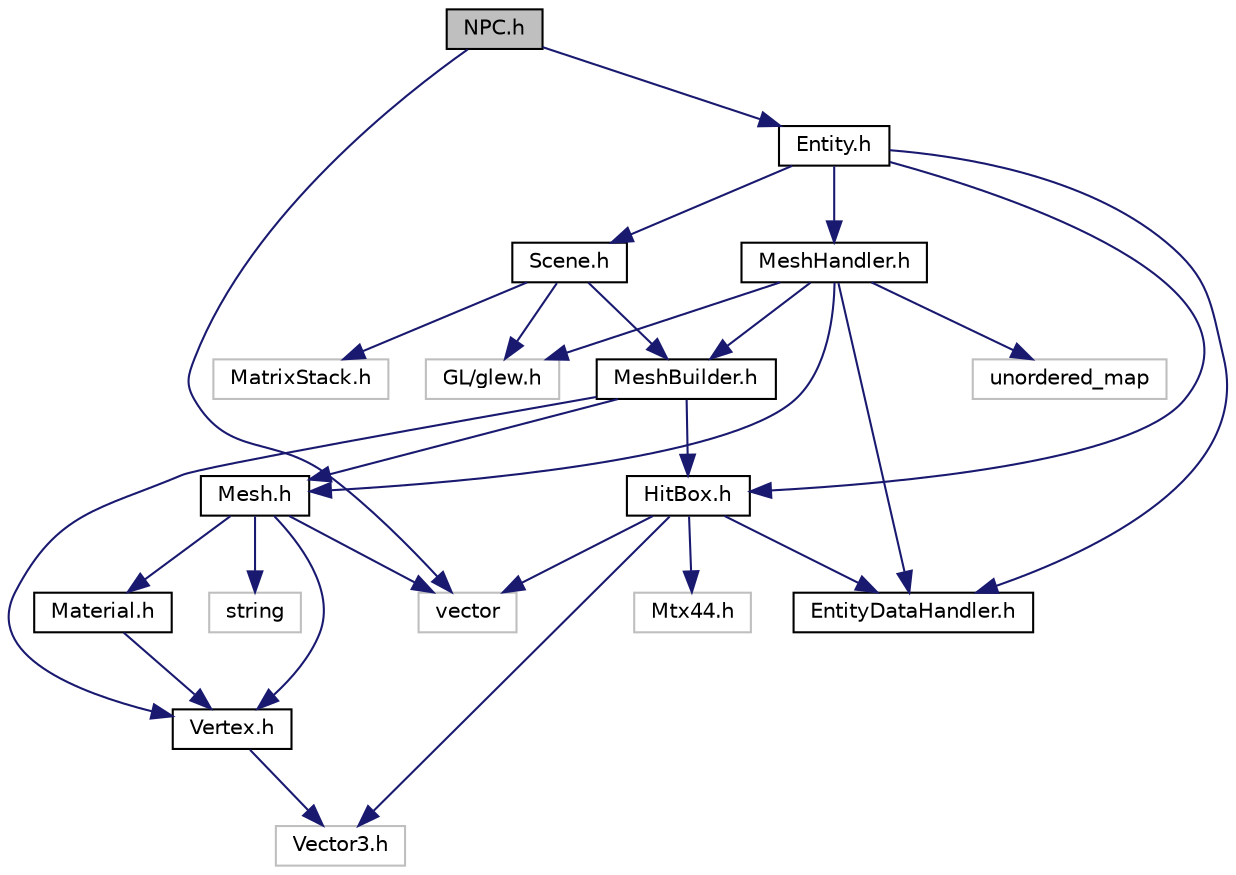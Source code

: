digraph "NPC.h"
{
 // LATEX_PDF_SIZE
  edge [fontname="Helvetica",fontsize="10",labelfontname="Helvetica",labelfontsize="10"];
  node [fontname="Helvetica",fontsize="10",shape=record];
  Node1 [label="NPC.h",height=0.2,width=0.4,color="black", fillcolor="grey75", style="filled", fontcolor="black",tooltip="Handles all NPC functionalities."];
  Node1 -> Node2 [color="midnightblue",fontsize="10",style="solid",fontname="Helvetica"];
  Node2 [label="Entity.h",height=0.2,width=0.4,color="black", fillcolor="white", style="filled",URL="$_entity_8h.html",tooltip="Entity System encapsulating all attributes of something \"Living\"."];
  Node2 -> Node3 [color="midnightblue",fontsize="10",style="solid",fontname="Helvetica"];
  Node3 [label="MeshHandler.h",height=0.2,width=0.4,color="black", fillcolor="white", style="filled",URL="$_mesh_handler_8h.html",tooltip="Provides a Universal Mesh List for all Scenes to use."];
  Node3 -> Node4 [color="midnightblue",fontsize="10",style="solid",fontname="Helvetica"];
  Node4 [label="Mesh.h",height=0.2,width=0.4,color="black", fillcolor="white", style="filled",URL="$_mesh_8h_source.html",tooltip=" "];
  Node4 -> Node5 [color="midnightblue",fontsize="10",style="solid",fontname="Helvetica"];
  Node5 [label="string",height=0.2,width=0.4,color="grey75", fillcolor="white", style="filled",tooltip=" "];
  Node4 -> Node6 [color="midnightblue",fontsize="10",style="solid",fontname="Helvetica"];
  Node6 [label="vector",height=0.2,width=0.4,color="grey75", fillcolor="white", style="filled",tooltip=" "];
  Node4 -> Node7 [color="midnightblue",fontsize="10",style="solid",fontname="Helvetica"];
  Node7 [label="Vertex.h",height=0.2,width=0.4,color="black", fillcolor="white", style="filled",URL="$_vertex_8h.html",tooltip="Hanldes attributes of a Vertex Object."];
  Node7 -> Node8 [color="midnightblue",fontsize="10",style="solid",fontname="Helvetica"];
  Node8 [label="Vector3.h",height=0.2,width=0.4,color="grey75", fillcolor="white", style="filled",tooltip=" "];
  Node4 -> Node9 [color="midnightblue",fontsize="10",style="solid",fontname="Helvetica"];
  Node9 [label="Material.h",height=0.2,width=0.4,color="black", fillcolor="white", style="filled",URL="$_material_8h.html",tooltip="Game object's Material attributes."];
  Node9 -> Node7 [color="midnightblue",fontsize="10",style="solid",fontname="Helvetica"];
  Node3 -> Node10 [color="midnightblue",fontsize="10",style="solid",fontname="Helvetica"];
  Node10 [label="MeshBuilder.h",height=0.2,width=0.4,color="black", fillcolor="white", style="filled",URL="$_mesh_builder_8h_source.html",tooltip=" "];
  Node10 -> Node4 [color="midnightblue",fontsize="10",style="solid",fontname="Helvetica"];
  Node10 -> Node7 [color="midnightblue",fontsize="10",style="solid",fontname="Helvetica"];
  Node10 -> Node11 [color="midnightblue",fontsize="10",style="solid",fontname="Helvetica"];
  Node11 [label="HitBox.h",height=0.2,width=0.4,color="black", fillcolor="white", style="filled",URL="$_hit_box_8h.html",tooltip="Handles all the collision checks in this file."];
  Node11 -> Node8 [color="midnightblue",fontsize="10",style="solid",fontname="Helvetica"];
  Node11 -> Node12 [color="midnightblue",fontsize="10",style="solid",fontname="Helvetica"];
  Node12 [label="EntityDataHandler.h",height=0.2,width=0.4,color="black", fillcolor="white", style="filled",URL="$_entity_data_handler_8h.html",tooltip="Handles all World Attributes of an Entity."];
  Node11 -> Node13 [color="midnightblue",fontsize="10",style="solid",fontname="Helvetica"];
  Node13 [label="Mtx44.h",height=0.2,width=0.4,color="grey75", fillcolor="white", style="filled",tooltip=" "];
  Node11 -> Node6 [color="midnightblue",fontsize="10",style="solid",fontname="Helvetica"];
  Node3 -> Node12 [color="midnightblue",fontsize="10",style="solid",fontname="Helvetica"];
  Node3 -> Node14 [color="midnightblue",fontsize="10",style="solid",fontname="Helvetica"];
  Node14 [label="GL/glew.h",height=0.2,width=0.4,color="grey75", fillcolor="white", style="filled",tooltip=" "];
  Node3 -> Node15 [color="midnightblue",fontsize="10",style="solid",fontname="Helvetica"];
  Node15 [label="unordered_map",height=0.2,width=0.4,color="grey75", fillcolor="white", style="filled",tooltip=" "];
  Node2 -> Node11 [color="midnightblue",fontsize="10",style="solid",fontname="Helvetica"];
  Node2 -> Node12 [color="midnightblue",fontsize="10",style="solid",fontname="Helvetica"];
  Node2 -> Node16 [color="midnightblue",fontsize="10",style="solid",fontname="Helvetica"];
  Node16 [label="Scene.h",height=0.2,width=0.4,color="black", fillcolor="white", style="filled",URL="$_scene_8h.html",tooltip="Abstract Class of Scenes, used to remove repeate codes from Individual Scenes and make it simpler to ..."];
  Node16 -> Node17 [color="midnightblue",fontsize="10",style="solid",fontname="Helvetica"];
  Node17 [label="MatrixStack.h",height=0.2,width=0.4,color="grey75", fillcolor="white", style="filled",tooltip=" "];
  Node16 -> Node10 [color="midnightblue",fontsize="10",style="solid",fontname="Helvetica"];
  Node16 -> Node14 [color="midnightblue",fontsize="10",style="solid",fontname="Helvetica"];
  Node1 -> Node6 [color="midnightblue",fontsize="10",style="solid",fontname="Helvetica"];
}
